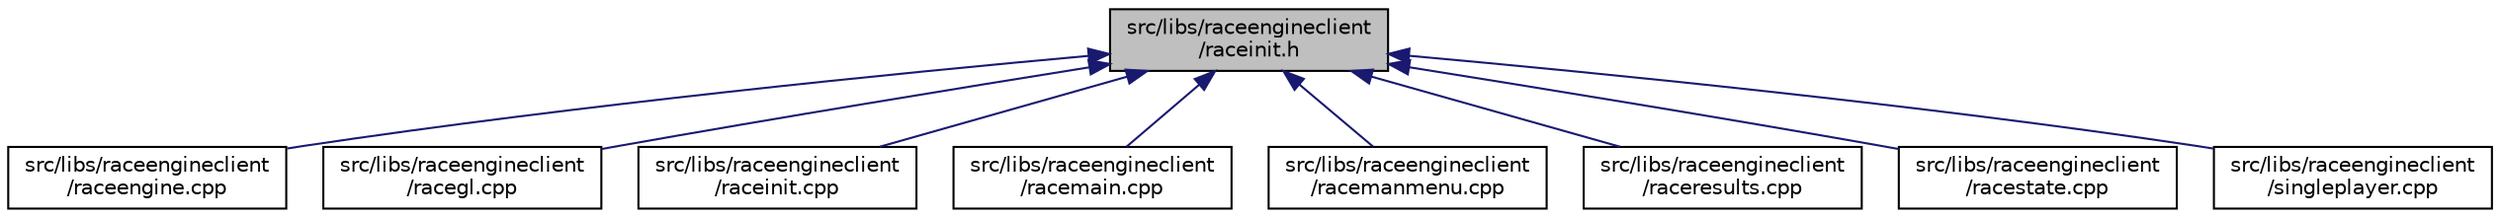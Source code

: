 digraph "src/libs/raceengineclient/raceinit.h"
{
  edge [fontname="Helvetica",fontsize="10",labelfontname="Helvetica",labelfontsize="10"];
  node [fontname="Helvetica",fontsize="10",shape=record];
  Node1 [label="src/libs/raceengineclient\l/raceinit.h",height=0.2,width=0.4,color="black", fillcolor="grey75", style="filled", fontcolor="black"];
  Node1 -> Node2 [dir="back",color="midnightblue",fontsize="10",style="solid",fontname="Helvetica"];
  Node2 [label="src/libs/raceengineclient\l/raceengine.cpp",height=0.2,width=0.4,color="black", fillcolor="white", style="filled",URL="$raceengine_8cpp.html"];
  Node1 -> Node3 [dir="back",color="midnightblue",fontsize="10",style="solid",fontname="Helvetica"];
  Node3 [label="src/libs/raceengineclient\l/racegl.cpp",height=0.2,width=0.4,color="black", fillcolor="white", style="filled",URL="$racegl_8cpp.html"];
  Node1 -> Node4 [dir="back",color="midnightblue",fontsize="10",style="solid",fontname="Helvetica"];
  Node4 [label="src/libs/raceengineclient\l/raceinit.cpp",height=0.2,width=0.4,color="black", fillcolor="white", style="filled",URL="$raceinit_8cpp.html"];
  Node1 -> Node5 [dir="back",color="midnightblue",fontsize="10",style="solid",fontname="Helvetica"];
  Node5 [label="src/libs/raceengineclient\l/racemain.cpp",height=0.2,width=0.4,color="black", fillcolor="white", style="filled",URL="$racemain_8cpp.html"];
  Node1 -> Node6 [dir="back",color="midnightblue",fontsize="10",style="solid",fontname="Helvetica"];
  Node6 [label="src/libs/raceengineclient\l/racemanmenu.cpp",height=0.2,width=0.4,color="black", fillcolor="white", style="filled",URL="$racemanmenu_8cpp.html"];
  Node1 -> Node7 [dir="back",color="midnightblue",fontsize="10",style="solid",fontname="Helvetica"];
  Node7 [label="src/libs/raceengineclient\l/raceresults.cpp",height=0.2,width=0.4,color="black", fillcolor="white", style="filled",URL="$raceresults_8cpp.html",tooltip="Processing of race results. "];
  Node1 -> Node8 [dir="back",color="midnightblue",fontsize="10",style="solid",fontname="Helvetica"];
  Node8 [label="src/libs/raceengineclient\l/racestate.cpp",height=0.2,width=0.4,color="black", fillcolor="white", style="filled",URL="$racestate_8cpp.html"];
  Node1 -> Node9 [dir="back",color="midnightblue",fontsize="10",style="solid",fontname="Helvetica"];
  Node9 [label="src/libs/raceengineclient\l/singleplayer.cpp",height=0.2,width=0.4,color="black", fillcolor="white", style="filled",URL="$singleplayer_8cpp.html"];
}
